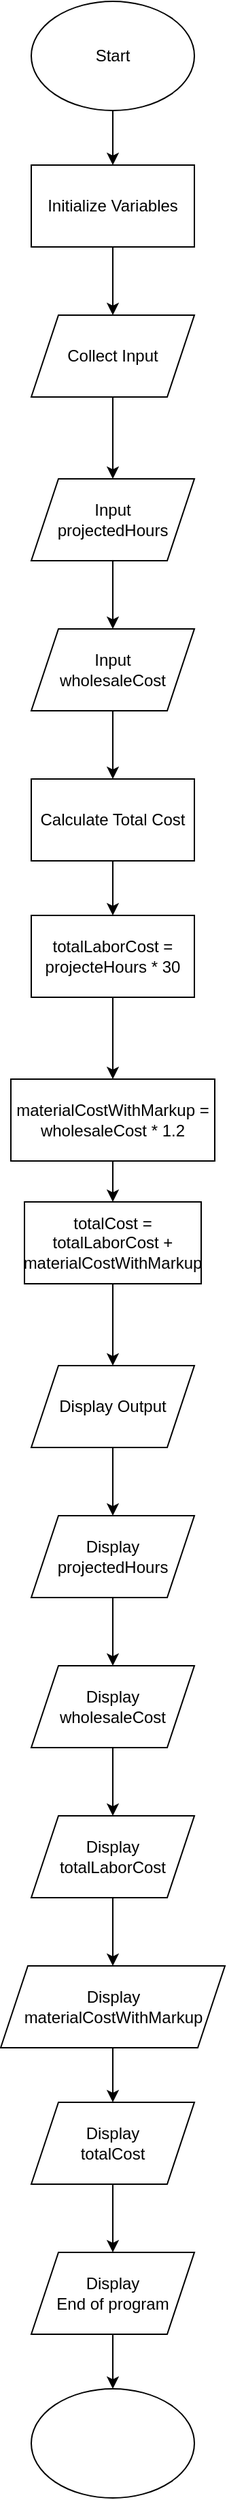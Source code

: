 <mxfile version="24.7.17">
  <diagram name="Page-1" id="ujxRapu_LZUxLQiu3aDb">
    <mxGraphModel dx="1050" dy="621" grid="1" gridSize="10" guides="1" tooltips="1" connect="1" arrows="1" fold="1" page="1" pageScale="1" pageWidth="850" pageHeight="1100" math="0" shadow="0">
      <root>
        <mxCell id="0" />
        <mxCell id="1" parent="0" />
        <mxCell id="CSwA_vm4w2SwoHjk1Njf-3" value="" style="edgeStyle=orthogonalEdgeStyle;rounded=0;orthogonalLoop=1;jettySize=auto;html=1;" edge="1" parent="1" source="CSwA_vm4w2SwoHjk1Njf-1" target="CSwA_vm4w2SwoHjk1Njf-2">
          <mxGeometry relative="1" as="geometry" />
        </mxCell>
        <mxCell id="CSwA_vm4w2SwoHjk1Njf-1" value="Start" style="ellipse;whiteSpace=wrap;html=1;" vertex="1" parent="1">
          <mxGeometry x="40" y="40" width="120" height="80" as="geometry" />
        </mxCell>
        <mxCell id="CSwA_vm4w2SwoHjk1Njf-5" value="" style="edgeStyle=orthogonalEdgeStyle;rounded=0;orthogonalLoop=1;jettySize=auto;html=1;" edge="1" parent="1" source="CSwA_vm4w2SwoHjk1Njf-2" target="CSwA_vm4w2SwoHjk1Njf-4">
          <mxGeometry relative="1" as="geometry" />
        </mxCell>
        <mxCell id="CSwA_vm4w2SwoHjk1Njf-2" value="Initialize Variables" style="whiteSpace=wrap;html=1;" vertex="1" parent="1">
          <mxGeometry x="40" y="160" width="120" height="60" as="geometry" />
        </mxCell>
        <mxCell id="CSwA_vm4w2SwoHjk1Njf-7" value="" style="edgeStyle=orthogonalEdgeStyle;rounded=0;orthogonalLoop=1;jettySize=auto;html=1;" edge="1" parent="1" source="CSwA_vm4w2SwoHjk1Njf-4" target="CSwA_vm4w2SwoHjk1Njf-6">
          <mxGeometry relative="1" as="geometry" />
        </mxCell>
        <mxCell id="CSwA_vm4w2SwoHjk1Njf-4" value="Collect Input" style="shape=parallelogram;perimeter=parallelogramPerimeter;whiteSpace=wrap;html=1;fixedSize=1;" vertex="1" parent="1">
          <mxGeometry x="40" y="270" width="120" height="60" as="geometry" />
        </mxCell>
        <mxCell id="CSwA_vm4w2SwoHjk1Njf-9" value="" style="edgeStyle=orthogonalEdgeStyle;rounded=0;orthogonalLoop=1;jettySize=auto;html=1;" edge="1" parent="1" source="CSwA_vm4w2SwoHjk1Njf-6" target="CSwA_vm4w2SwoHjk1Njf-8">
          <mxGeometry relative="1" as="geometry" />
        </mxCell>
        <mxCell id="CSwA_vm4w2SwoHjk1Njf-6" value="Input&lt;div&gt;projectedHours&lt;/div&gt;" style="shape=parallelogram;perimeter=parallelogramPerimeter;whiteSpace=wrap;html=1;fixedSize=1;" vertex="1" parent="1">
          <mxGeometry x="40" y="390" width="120" height="60" as="geometry" />
        </mxCell>
        <mxCell id="CSwA_vm4w2SwoHjk1Njf-11" value="" style="edgeStyle=orthogonalEdgeStyle;rounded=0;orthogonalLoop=1;jettySize=auto;html=1;" edge="1" parent="1" source="CSwA_vm4w2SwoHjk1Njf-8" target="CSwA_vm4w2SwoHjk1Njf-10">
          <mxGeometry relative="1" as="geometry" />
        </mxCell>
        <mxCell id="CSwA_vm4w2SwoHjk1Njf-8" value="Input&lt;div&gt;wholesaleCost&lt;/div&gt;" style="shape=parallelogram;perimeter=parallelogramPerimeter;whiteSpace=wrap;html=1;fixedSize=1;" vertex="1" parent="1">
          <mxGeometry x="40" y="500" width="120" height="60" as="geometry" />
        </mxCell>
        <mxCell id="CSwA_vm4w2SwoHjk1Njf-13" value="" style="edgeStyle=orthogonalEdgeStyle;rounded=0;orthogonalLoop=1;jettySize=auto;html=1;" edge="1" parent="1" source="CSwA_vm4w2SwoHjk1Njf-10" target="CSwA_vm4w2SwoHjk1Njf-12">
          <mxGeometry relative="1" as="geometry" />
        </mxCell>
        <mxCell id="CSwA_vm4w2SwoHjk1Njf-10" value="Calculate Total Cost" style="whiteSpace=wrap;html=1;" vertex="1" parent="1">
          <mxGeometry x="40" y="610" width="120" height="60" as="geometry" />
        </mxCell>
        <mxCell id="CSwA_vm4w2SwoHjk1Njf-15" value="" style="edgeStyle=orthogonalEdgeStyle;rounded=0;orthogonalLoop=1;jettySize=auto;html=1;" edge="1" parent="1" source="CSwA_vm4w2SwoHjk1Njf-12" target="CSwA_vm4w2SwoHjk1Njf-14">
          <mxGeometry relative="1" as="geometry" />
        </mxCell>
        <mxCell id="CSwA_vm4w2SwoHjk1Njf-12" value="totalLaborCost =&lt;div&gt;projecteHours * 30&lt;/div&gt;" style="whiteSpace=wrap;html=1;" vertex="1" parent="1">
          <mxGeometry x="40" y="710" width="120" height="60" as="geometry" />
        </mxCell>
        <mxCell id="CSwA_vm4w2SwoHjk1Njf-17" value="" style="edgeStyle=orthogonalEdgeStyle;rounded=0;orthogonalLoop=1;jettySize=auto;html=1;" edge="1" parent="1" source="CSwA_vm4w2SwoHjk1Njf-14" target="CSwA_vm4w2SwoHjk1Njf-16">
          <mxGeometry relative="1" as="geometry" />
        </mxCell>
        <mxCell id="CSwA_vm4w2SwoHjk1Njf-14" value="materialCostWithMarkup =&lt;div&gt;wholesaleCost * 1.2&lt;/div&gt;" style="whiteSpace=wrap;html=1;" vertex="1" parent="1">
          <mxGeometry x="25" y="830" width="150" height="60" as="geometry" />
        </mxCell>
        <mxCell id="CSwA_vm4w2SwoHjk1Njf-19" value="" style="edgeStyle=orthogonalEdgeStyle;rounded=0;orthogonalLoop=1;jettySize=auto;html=1;" edge="1" parent="1" source="CSwA_vm4w2SwoHjk1Njf-16" target="CSwA_vm4w2SwoHjk1Njf-18">
          <mxGeometry relative="1" as="geometry" />
        </mxCell>
        <mxCell id="CSwA_vm4w2SwoHjk1Njf-16" value="totalCost = totalLaborCost + materialCostWithMarkup" style="whiteSpace=wrap;html=1;" vertex="1" parent="1">
          <mxGeometry x="35" y="920" width="130" height="60" as="geometry" />
        </mxCell>
        <mxCell id="CSwA_vm4w2SwoHjk1Njf-21" value="" style="edgeStyle=orthogonalEdgeStyle;rounded=0;orthogonalLoop=1;jettySize=auto;html=1;" edge="1" parent="1" source="CSwA_vm4w2SwoHjk1Njf-18" target="CSwA_vm4w2SwoHjk1Njf-20">
          <mxGeometry relative="1" as="geometry" />
        </mxCell>
        <mxCell id="CSwA_vm4w2SwoHjk1Njf-18" value="Display Output" style="shape=parallelogram;perimeter=parallelogramPerimeter;whiteSpace=wrap;html=1;fixedSize=1;" vertex="1" parent="1">
          <mxGeometry x="40" y="1040" width="120" height="60" as="geometry" />
        </mxCell>
        <mxCell id="CSwA_vm4w2SwoHjk1Njf-23" value="" style="edgeStyle=orthogonalEdgeStyle;rounded=0;orthogonalLoop=1;jettySize=auto;html=1;" edge="1" parent="1" source="CSwA_vm4w2SwoHjk1Njf-20" target="CSwA_vm4w2SwoHjk1Njf-22">
          <mxGeometry relative="1" as="geometry" />
        </mxCell>
        <mxCell id="CSwA_vm4w2SwoHjk1Njf-20" value="Display&lt;div&gt;projectedHours&lt;/div&gt;" style="shape=parallelogram;perimeter=parallelogramPerimeter;whiteSpace=wrap;html=1;fixedSize=1;" vertex="1" parent="1">
          <mxGeometry x="40" y="1150" width="120" height="60" as="geometry" />
        </mxCell>
        <mxCell id="CSwA_vm4w2SwoHjk1Njf-25" value="" style="edgeStyle=orthogonalEdgeStyle;rounded=0;orthogonalLoop=1;jettySize=auto;html=1;" edge="1" parent="1" source="CSwA_vm4w2SwoHjk1Njf-22" target="CSwA_vm4w2SwoHjk1Njf-24">
          <mxGeometry relative="1" as="geometry" />
        </mxCell>
        <mxCell id="CSwA_vm4w2SwoHjk1Njf-22" value="Display&lt;div&gt;wholesaleCost&lt;/div&gt;" style="shape=parallelogram;perimeter=parallelogramPerimeter;whiteSpace=wrap;html=1;fixedSize=1;" vertex="1" parent="1">
          <mxGeometry x="40" y="1260" width="120" height="60" as="geometry" />
        </mxCell>
        <mxCell id="CSwA_vm4w2SwoHjk1Njf-27" value="" style="edgeStyle=orthogonalEdgeStyle;rounded=0;orthogonalLoop=1;jettySize=auto;html=1;" edge="1" parent="1" source="CSwA_vm4w2SwoHjk1Njf-24" target="CSwA_vm4w2SwoHjk1Njf-26">
          <mxGeometry relative="1" as="geometry" />
        </mxCell>
        <mxCell id="CSwA_vm4w2SwoHjk1Njf-24" value="Display&lt;div&gt;totalLaborCost&lt;/div&gt;" style="shape=parallelogram;perimeter=parallelogramPerimeter;whiteSpace=wrap;html=1;fixedSize=1;" vertex="1" parent="1">
          <mxGeometry x="40" y="1370" width="120" height="60" as="geometry" />
        </mxCell>
        <mxCell id="CSwA_vm4w2SwoHjk1Njf-29" value="" style="edgeStyle=orthogonalEdgeStyle;rounded=0;orthogonalLoop=1;jettySize=auto;html=1;" edge="1" parent="1" source="CSwA_vm4w2SwoHjk1Njf-26" target="CSwA_vm4w2SwoHjk1Njf-28">
          <mxGeometry relative="1" as="geometry" />
        </mxCell>
        <mxCell id="CSwA_vm4w2SwoHjk1Njf-26" value="Display&lt;div&gt;materialCostWithMarkup&lt;/div&gt;" style="shape=parallelogram;perimeter=parallelogramPerimeter;whiteSpace=wrap;html=1;fixedSize=1;" vertex="1" parent="1">
          <mxGeometry x="17.5" y="1480" width="165" height="60" as="geometry" />
        </mxCell>
        <mxCell id="CSwA_vm4w2SwoHjk1Njf-31" value="" style="edgeStyle=orthogonalEdgeStyle;rounded=0;orthogonalLoop=1;jettySize=auto;html=1;" edge="1" parent="1" source="CSwA_vm4w2SwoHjk1Njf-28" target="CSwA_vm4w2SwoHjk1Njf-30">
          <mxGeometry relative="1" as="geometry" />
        </mxCell>
        <mxCell id="CSwA_vm4w2SwoHjk1Njf-28" value="Display&lt;div&gt;totalCost&lt;/div&gt;" style="shape=parallelogram;perimeter=parallelogramPerimeter;whiteSpace=wrap;html=1;fixedSize=1;" vertex="1" parent="1">
          <mxGeometry x="40" y="1580" width="120" height="60" as="geometry" />
        </mxCell>
        <mxCell id="CSwA_vm4w2SwoHjk1Njf-30" value="Display&lt;div&gt;End of program&lt;/div&gt;" style="shape=parallelogram;perimeter=parallelogramPerimeter;whiteSpace=wrap;html=1;fixedSize=1;" vertex="1" parent="1">
          <mxGeometry x="40" y="1690" width="120" height="60" as="geometry" />
        </mxCell>
        <mxCell id="CSwA_vm4w2SwoHjk1Njf-32" value="" style="ellipse;whiteSpace=wrap;html=1;" vertex="1" parent="1">
          <mxGeometry x="40" y="1790" width="120" height="80" as="geometry" />
        </mxCell>
        <mxCell id="CSwA_vm4w2SwoHjk1Njf-33" value="" style="endArrow=classic;html=1;rounded=0;exitX=0.5;exitY=1;exitDx=0;exitDy=0;entryX=0.5;entryY=0;entryDx=0;entryDy=0;" edge="1" parent="1" source="CSwA_vm4w2SwoHjk1Njf-30" target="CSwA_vm4w2SwoHjk1Njf-32">
          <mxGeometry width="50" height="50" relative="1" as="geometry">
            <mxPoint x="80" y="1610" as="sourcePoint" />
            <mxPoint x="130" y="1560" as="targetPoint" />
          </mxGeometry>
        </mxCell>
      </root>
    </mxGraphModel>
  </diagram>
</mxfile>
